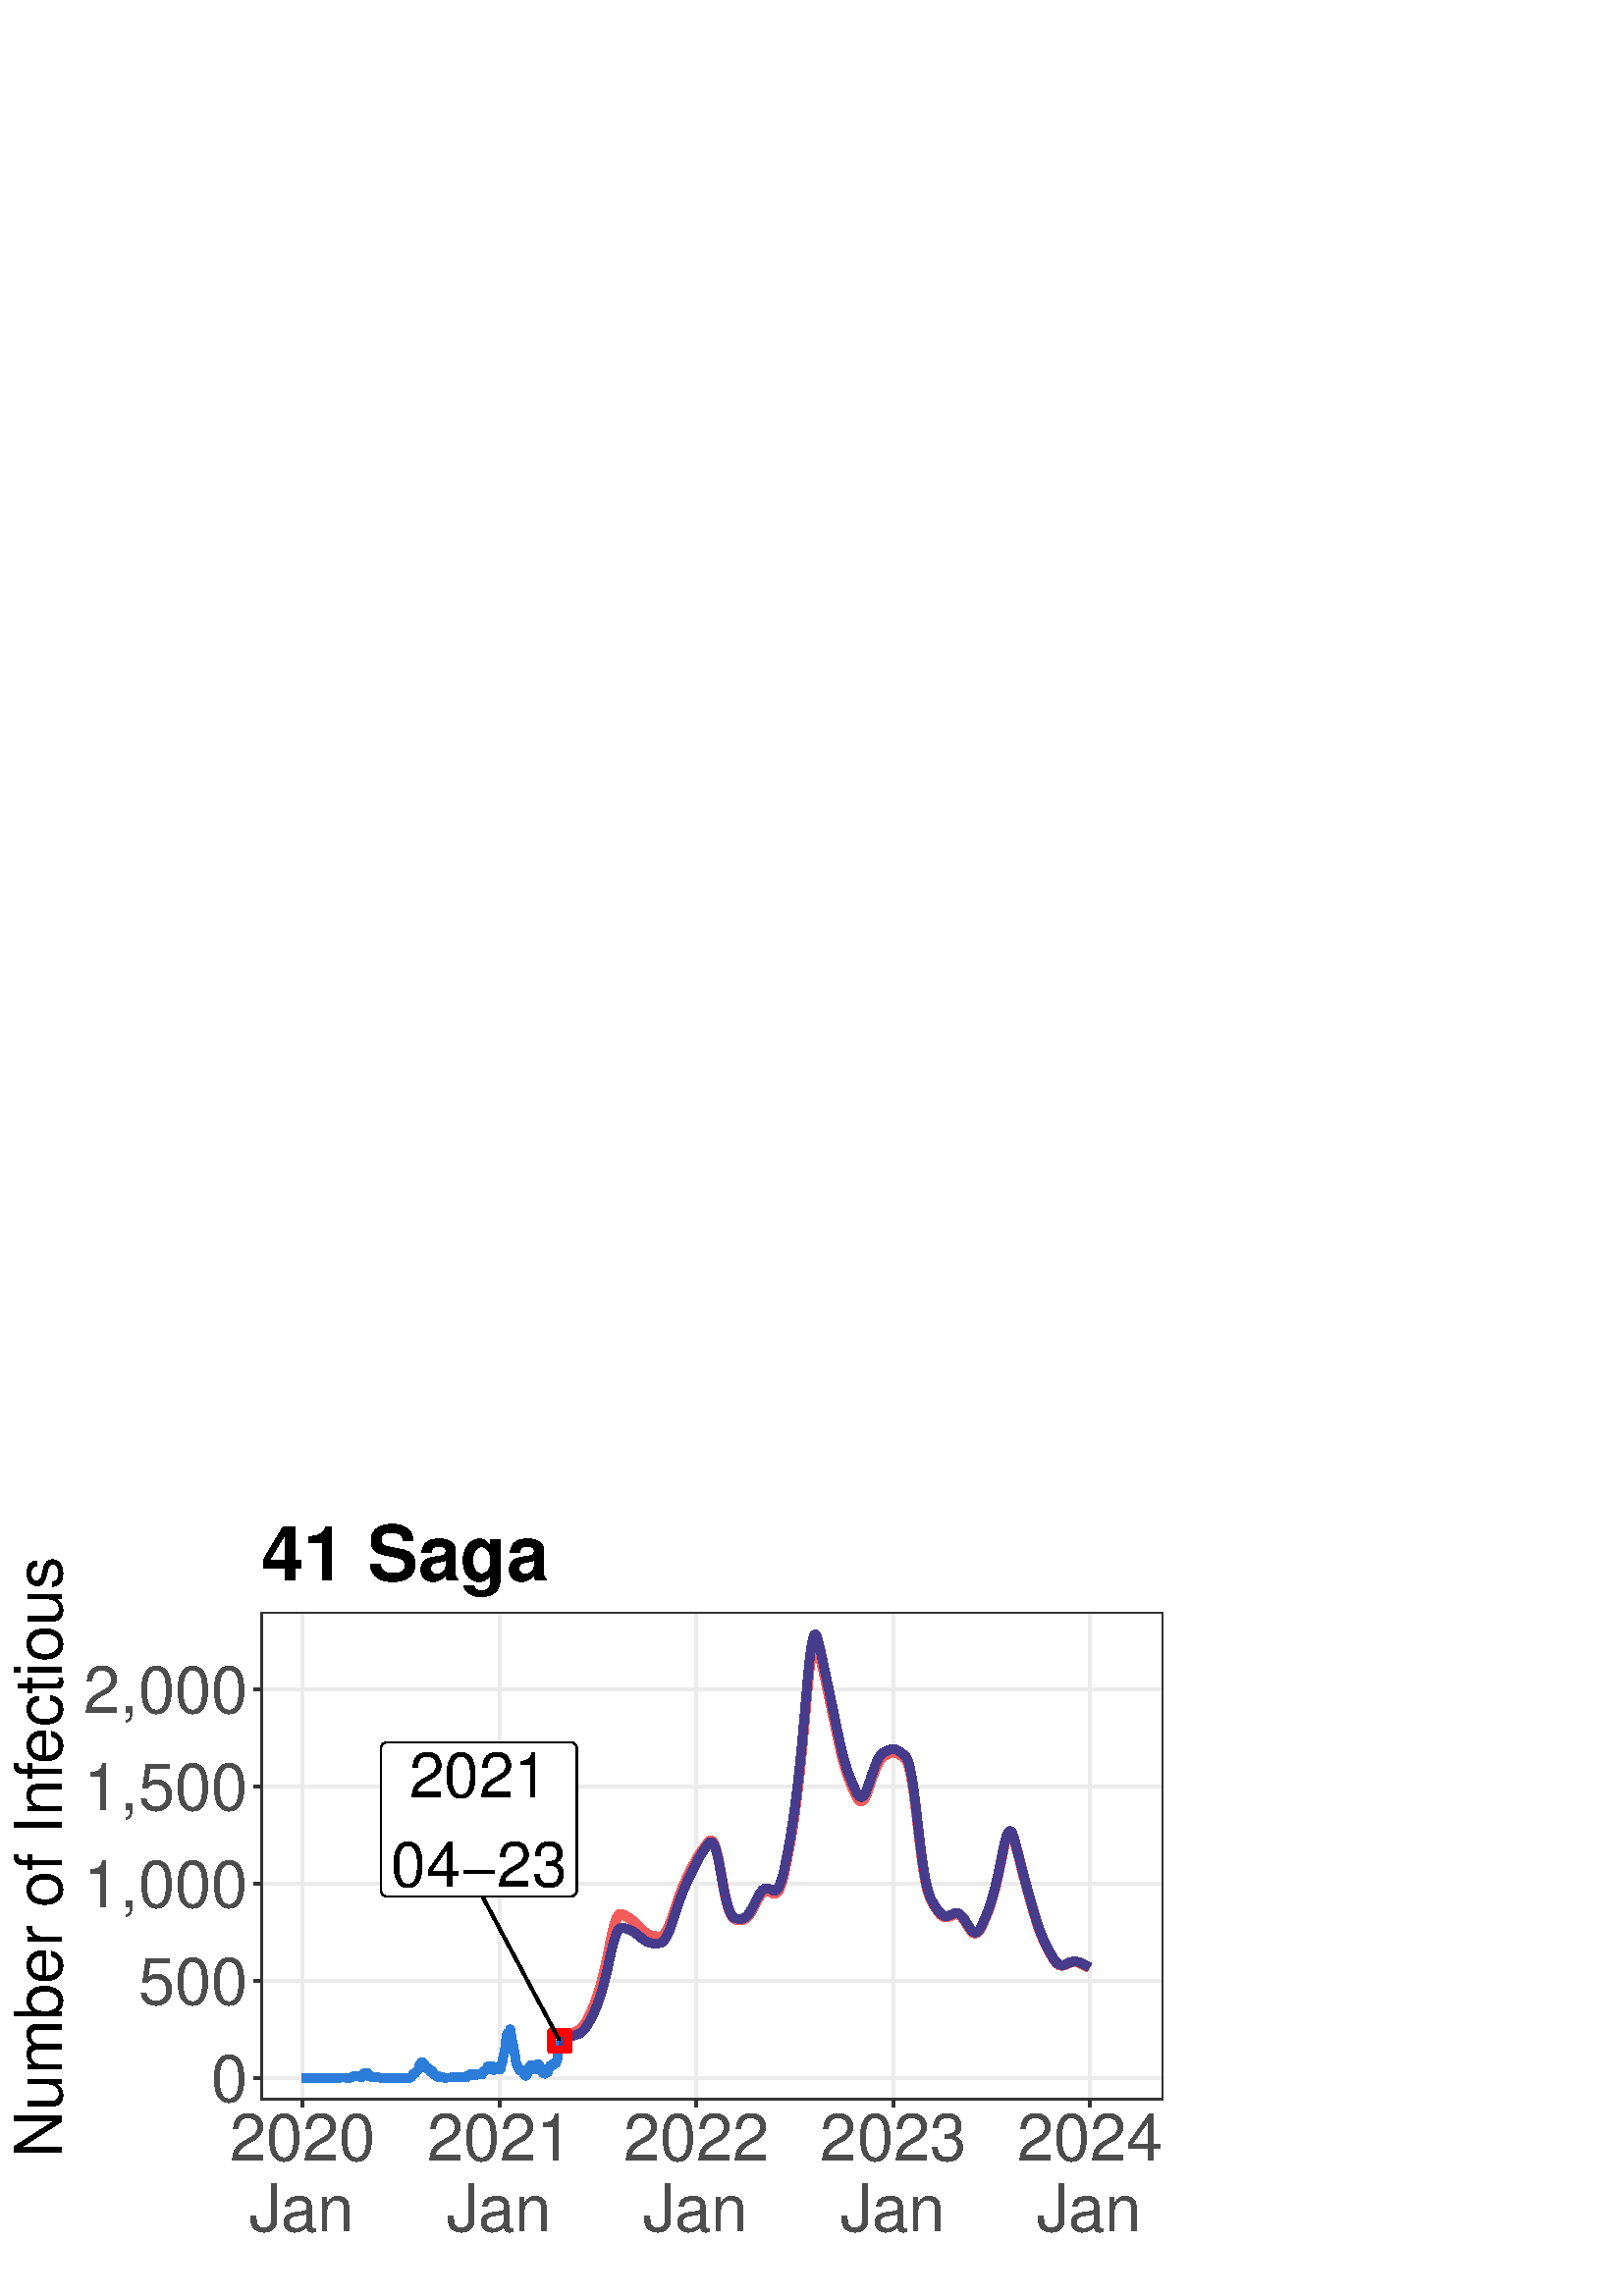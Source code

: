 %!PS-Adobe-3.0 EPSF-3.0
%%DocumentNeededResources: font Helvetica
%%+ font Helvetica-Bold
%%+ font Helvetica-Oblique
%%+ font Helvetica-BoldOblique
%%+ font Symbol
%%Pages: (atend)
%%BoundingBox: 0 0 432 288
%%EndComments
%%BeginProlog
/bp  { gs sRGB gs } def
% begin .ps.prolog
/gs  { gsave } bind def
/gr  { grestore } bind def
/ep  { showpage gr gr } bind def
/m   { moveto } bind def
/l  { rlineto } bind def
/np  { newpath } bind def
/cp  { closepath } bind def
/f   { fill } bind def
/o   { stroke } bind def
/c   { newpath 0 360 arc } bind def
/r   { 4 2 roll moveto 1 copy 3 -1 roll exch 0 exch rlineto 0 rlineto -1 mul 0 exch rlineto closepath } bind def
/p1  { stroke } bind def
/p2  { gsave bg fill grestore newpath } bind def
/p3  { gsave bg fill grestore stroke } bind def
/p6  { gsave bg eofill grestore newpath } bind def
/p7  { gsave bg eofill grestore stroke } bind def
/t   { 5 -2 roll moveto gsave rotate
       1 index stringwidth pop
       mul neg 0 rmoveto show grestore } bind def
/ta  { 4 -2 roll moveto gsave rotate show } bind def
/tb  { 2 -1 roll 0 rmoveto show } bind def
/cl  { grestore gsave newpath 3 index 3 index moveto 1 index
       4 -1 roll lineto  exch 1 index lineto lineto
       closepath clip newpath } bind def
/rgb { setrgbcolor } bind def
/s   { scalefont setfont } bind def
% end   .ps.prolog
/sRGB { [ /CIEBasedABC
          << /DecodeLMN
               [ { dup 0.039 le
                        {12.923 div}
                        {0.055 add 1.055 div 2.4 exp }
                     ifelse
                 } bind dup dup
               ]
             /MatrixLMN [0.412 0.213 0.019
                         0.358 0.715 0.119
                         0.18 0.072 0.95]
             /WhitePoint [0.951 1.0 1.089]
           >>
         ] setcolorspace } bind def
/srgb { setcolor } bind def
% begin encoding
/WinAnsiEncoding [
 /.notdef /.notdef /.notdef /.notdef /.notdef /.notdef /.notdef /.notdef
 /.notdef /.notdef /.notdef /.notdef /.notdef /.notdef /.notdef /.notdef
 /.notdef /.notdef /.notdef /.notdef /.notdef /.notdef /.notdef /.notdef
 /.notdef /.notdef /.notdef /.notdef /.notdef /.notdef /.notdef /.notdef
 /space /exclam /quotedbl /numbersign /dollar /percent /ampersand /quoteright
 /parenleft /parenright /asterisk /plus /comma /minus /period /slash
 /zero /one /two /three /four /five /six /seven
 /eight /nine /colon /semicolon /less /equal /greater /question
 /at /A /B /C /D /E /F /G
 /H /I /J /K /L /M /N /O
 /P /Q /R /S /T /U /V /W
 /X /Y /Z /bracketleft /backslash /bracketright /asciicircum /underscore
 /grave /a /b /c /d /e /f /g
 /h /i /j /k /l /m /n /o
 /p /q /r /s /t /u /v /w
 /x /y /z /braceleft /bar /braceright /asciitilde /.notdef
 /Euro /.notdef /quotesinglbase /florin /quotedblbase /ellipsis /dagger /daggerdbl
 /circumflex /perthousand /Scaron /guilsinglleft /OE /.notdef /Zcaron /.notdef
 /.notdef /quoteleft /quoteright /quotedblleft /quotedblright /bullet /endash /emdash
 /tilde /trademark /scaron /guilsinglright /oe /.notdef /zcaron /Ydieresis
 /space /exclamdown /cent /sterling /currency /yen /brokenbar /section
 /dieresis /copyright /ordfeminine /guillemotleft /logicalnot /hyphen /registered /macron
 /degree /plusminus /twosuperior /threesuperior /acute /mu /paragraph /periodcentered
 /cedilla /onesuperior /ordmasculine /guillemotright /onequarter /onehalf /threequarters /questiondown
 /Agrave /Aacute /Acircumflex /Atilde /Adieresis /Aring /AE /Ccedilla
 /Egrave /Eacute /Ecircumflex /Edieresis /Igrave /Iacute /Icircumflex /Idieresis
 /Eth /Ntilde /Ograve /Oacute /Ocircumflex /Otilde /Odieresis /multiply
 /Oslash /Ugrave /Uacute /Ucircumflex /Udieresis /Yacute /Thorn /germandbls
 /agrave /aacute /acircumflex /atilde /adieresis /aring /ae /ccedilla
 /egrave /eacute /ecircumflex /edieresis /igrave /iacute /icircumflex /idieresis
 /eth /ntilde /ograve /oacute /ocircumflex /otilde /odieresis /divide
 /oslash /ugrave /uacute /ucircumflex /udieresis /yacute /thorn /ydieresis
]
 def
% end encoding
%%IncludeResource: font Helvetica
/Helvetica findfont
dup length dict begin
  {1 index /FID ne {def} {pop pop} ifelse} forall
  /Encoding WinAnsiEncoding def
  currentdict
  end
/Font1 exch definefont pop
%%IncludeResource: font Helvetica-Bold
/Helvetica-Bold findfont
dup length dict begin
  {1 index /FID ne {def} {pop pop} ifelse} forall
  /Encoding WinAnsiEncoding def
  currentdict
  end
/Font2 exch definefont pop
%%IncludeResource: font Helvetica-Oblique
/Helvetica-Oblique findfont
dup length dict begin
  {1 index /FID ne {def} {pop pop} ifelse} forall
  /Encoding WinAnsiEncoding def
  currentdict
  end
/Font3 exch definefont pop
%%IncludeResource: font Helvetica-BoldOblique
/Helvetica-BoldOblique findfont
dup length dict begin
  {1 index /FID ne {def} {pop pop} ifelse} forall
  /Encoding WinAnsiEncoding def
  currentdict
  end
/Font4 exch definefont pop
%%IncludeResource: font Symbol
/Symbol findfont
dup length dict begin
  {1 index /FID ne {def} {pop pop} ifelse} forall
  currentdict
  end
/Font5 exch definefont pop
%%EndProlog
%%Page: 1 1
bp
0.00 0.00 432.00 288.00 cl
0.00 0.00 432.00 288.00 cl
0.00 0.00 432.00 288.00 cl
0.00 0.00 432.00 288.00 cl
0.00 0.00 432.00 288.00 cl
0.00 0.00 432.00 288.00 cl
0.00 0.00 432.00 288.00 cl
0.00 0.00 432.00 288.00 cl
0.00 0.00 432.00 288.00 cl
0.00 0.00 432.00 288.00 cl
0.00 0.00 432.00 288.00 cl
0.00 0.00 432.00 288.00 cl
/bg { 1 1 1 srgb } def
1 1 1 srgb
1.07 setlinewidth
[] 0 setdash
1 setlinecap
1 setlinejoin
10.00 setmiterlimit
0.00 0.00 432.00 288.00 r p3
0.00 0.00 432.00 288.00 cl
95.71 71.90 426.52 250.78 cl
/bg { 1 1 1 srgb } def
95.71 71.90 330.81 178.88 r p2
0.922 0.922 0.922 srgb
1.07 setlinewidth
[] 0 setdash
0 setlinecap
1 setlinejoin
10.00 setmiterlimit
np
95.71 80.03 m
330.81 0 l
o
np
95.71 115.62 m
330.81 0 l
o
np
95.71 151.21 m
330.81 0 l
o
np
95.71 186.80 m
330.81 0 l
o
np
95.71 222.39 m
330.81 0 l
o
np
110.75 71.90 m
0 178.88 l
o
np
183.11 71.90 m
0 178.88 l
o
np
255.28 71.90 m
0 178.88 l
o
np
327.45 71.90 m
0 178.88 l
o
np
399.62 71.90 m
0 178.88 l
o
0.184 0.494 0.847 srgb
3.20 setlinewidth
[] 0 setdash
np
110.75 80.03 m
0.20 0 l
0.19 0 l
0.20 0 l
0.20 0 l
0.20 0 l
0.19 0 l
0.20 0 l
0.20 0 l
0.20 0 l
0.19 0 l
0.20 0 l
0.20 0 l
0.20 0 l
0.20 0 l
0.19 0 l
0.20 0 l
0.20 0 l
0.20 0 l
0.19 0 l
0.20 0 l
0.20 0 l
0.20 0 l
0.20 0 l
0.19 0 l
0.20 0 l
0.20 0 l
0.20 0 l
0.19 0 l
0.20 0 l
0.20 0 l
0.20 0 l
0.19 0 l
0.20 0 l
0.20 0 l
0.20 0 l
0.20 0 l
0.19 0 l
0.20 0 l
0.20 0 l
0.20 0 l
0.19 0 l
0.20 0 l
0.20 0 l
0.20 0 l
0.20 0 l
0.19 0 l
0.20 0 l
0.20 0 l
0.20 0 l
0.19 0 l
0.20 0 l
0.20 0 l
0.20 0 l
0.19 0 l
0.20 0 l
0.20 0 l
0.20 0 l
0.20 0 l
0.19 0 l
0.20 0 l
0.20 0 l
0.20 0 l
0.19 0 l
0.20 0 l
0.20 0 l
0.20 0 l
0.19 0 l
0.20 0 l
0.20 0 l
0.20 0 l
0.20 0 l
0.19 0.07 l
0.20 0 l
0.20 0 l
0.20 0 l
0.19 0 l
0.20 0 l
0.20 0 l
0.20 0 l
0.20 0 l
0.19 0 l
0.20 -0.07 l
0.20 0 l
0.20 0 l
0.19 0 l
0.20 0 l
0.20 0 l
0.20 0 l
0.19 0 l
0.20 0.07 l
0.20 0.07 l
0.20 0 l
0.20 0.15 l
0.19 0.07 l
0.20 0.14 l
0.20 0 l
0.20 0.21 l
0.19 0 l
0.20 0.07 l
130.52 80.74 lineto
0.20 0 l
0.20 0 l
0.19 -0.14 l
0.20 0.07 l
0.20 -0.14 l
0.20 0 l
0.19 -0.14 l
0.20 0 l
0.20 0 l
0.20 0 l
0.19 -0.07 l
0.20 0.14 l
0.20 0.64 l
0.20 0.43 l
0.20 0.07 l
0.19 0 l
0.20 -0.07 l
0.20 0.07 l
0.20 0.14 l
0.19 0 l
0.20 0.07 l
0.20 -0.14 l
0.20 -0.50 l
0.20 -0.50 l
0.19 -0.07 l
0.20 0 l
0.20 0 l
0.20 -0.07 l
0.19 -0.21 l
0.20 0 l
0.20 -0.08 l
0.20 0 l
0.19 -0.07 l
0.20 -0.07 l
0.20 0 l
0.20 0.07 l
0.20 0 l
0.19 0 l
0.20 0 l
0.20 0 l
0.20 0 l
0.19 0 l
0.20 -0.07 l
0.20 0 l
0.20 0 l
0.20 -0.07 l
0.19 0 l
0.20 0 l
0.20 0 l
0.20 0 l
0.19 0 l
0.20 0 l
0.20 0 l
0.20 0 l
0.19 0 l
0.20 0 l
0.20 0 l
0.20 0 l
0.20 0 l
0.19 0 l
0.20 0 l
0.20 0 l
0.20 0 l
0.19 0 l
0.20 0 l
0.20 0 l
0.20 0 l
0.19 0 l
0.20 0 l
0.20 0 l
0.20 0 l
0.20 0 l
0.19 0 l
0.20 0 l
0.20 0 l
0.20 0 l
0.19 0 l
0.20 0 l
0.20 0 l
0.20 0 l
0.20 0 l
0.19 0 l
0.20 0 l
0.20 0 l
0.20 0 l
0.19 0 l
0.20 0 l
0.20 0 l
0.20 0 l
0.19 0 l
0.20 0 l
0.20 0 l
0.20 0 l
0.20 0 l
0.19 0 l
0.20 0 l
0.20 0 l
0.20 0 l
0.19 0 l
150.29 80.03 lineto
0.20 0.07 l
0.20 0.07 l
0.20 0.43 l
0.19 0.14 l
0.20 0.43 l
0.20 0.21 l
0.20 0.08 l
0.19 0 l
0.20 0.14 l
0.20 0.21 l
0.20 0.14 l
0.19 0.43 l
0.20 0.14 l
0.20 0.22 l
0.20 0.21 l
0.20 0.28 l
0.19 0.65 l
0.20 0.85 l
0.20 0.36 l
0.20 0.14 l
0.19 0.42 l
0.20 -0.28 l
0.20 -0.21 l
0.20 0.49 l
0.20 -0.56 l
0.19 -0.15 l
0.20 0 l
0.20 -0.50 l
0.20 -0.28 l
0.19 -0.28 l
0.20 -0.36 l
0.20 0.07 l
0.20 0.14 l
0.19 -0.57 l
0.20 0.22 l
0.20 -0.22 l
0.20 -0.64 l
0.20 -0.21 l
0.19 -0.07 l
0.20 0.35 l
0.20 -0.14 l
0.20 -0.28 l
0.19 -0.50 l
0.20 -0.29 l
0.20 -0.14 l
0.20 -0.14 l
0.20 -0.07 l
0.19 -0.07 l
0.20 -0.15 l
0.20 -0.35 l
0.20 -0.07 l
0.19 0 l
0.20 0.07 l
0.20 0.07 l
0.20 -0.14 l
0.19 0 l
0.20 0 l
0.20 -0.07 l
0.20 0 l
0.20 -0.08 l
0.19 -0.07 l
0.20 0 l
0.20 -0.07 l
0.20 -0.07 l
0.19 0 l
0.20 0 l
0.20 0 l
0.20 0 l
0.19 0.07 l
0.20 0 l
0.20 0 l
0.20 0 l
0.20 0 l
0.19 0 l
0.20 0 l
0.20 0.07 l
0.20 0 l
0.19 0 l
0.20 -0.07 l
0.20 0.14 l
0.20 0 l
0.20 0 l
0.19 0 l
0.20 0 l
0.20 0 l
0.20 0 l
0.19 0 l
0.20 0 l
0.20 0.08 l
0.20 0 l
0.19 0 l
0.20 0 l
0.20 0 l
0.20 0.07 l
0.20 0 l
0.19 -0.07 l
0.20 0.07 l
0.20 0 l
0.20 -0.07 l
170.06 80.17 lineto
0.20 0 l
0.20 0 l
0.20 0 l
0.20 -0.07 l
0.19 0 l
0.20 0.14 l
0.20 0.50 l
0.20 0.15 l
0.19 0 l
0.20 0.07 l
0.20 0.07 l
0.20 0 l
0.19 0.43 l
0.20 0 l
0.20 0.07 l
0.20 -0.07 l
0.20 -0.57 l
0.19 0 l
0.20 0 l
0.20 0 l
0.20 0 l
0.19 0.28 l
0.20 0 l
0.20 0 l
0.20 0.14 l
0.20 -0.07 l
0.19 0 l
0.20 0.14 l
0.20 0.15 l
0.20 0 l
0.19 -0.07 l
0.20 0.21 l
0.20 -0.43 l
0.20 0.14 l
0.19 0.50 l
0.20 0.43 l
0.20 0.28 l
0.20 0 l
0.20 0.08 l
0.19 0 l
0.20 0.28 l
0.20 -0.07 l
0.20 0.50 l
0.19 0.78 l
0.20 -0.43 l
0.20 0.07 l
0.20 -0.14 l
0.19 0 l
0.20 0.22 l
0.20 0.49 l
0.20 0.07 l
0.20 -0.28 l
0.19 -0.21 l
0.20 -0.93 l
0.20 -0.14 l
0.20 -0.07 l
0.19 0.35 l
0.20 0.36 l
0.20 0 l
0.20 -0.29 l
0.20 -0.21 l
0.19 0.21 l
0.20 0.22 l
0.20 0.50 l
0.20 0.14 l
0.19 -0.36 l
0.20 -0.14 l
0.20 -0.43 l
0.20 1.21 l
0.19 0.43 l
0.20 0.64 l
0.20 1.14 l
0.20 1.21 l
0.20 0.43 l
0.19 1.28 l
0.20 0.43 l
0.20 1.92 l
0.20 2.06 l
0.19 0.22 l
0.20 1.77 l
0.20 0.50 l
0.20 -0.50 l
0.20 0.29 l
0.19 0.43 l
0.20 -0.15 l
0.20 1.36 l
0.20 -1.00 l
0.19 -1.57 l
0.20 -0.92 l
0.20 -1.64 l
0.20 -0.35 l
0.19 -0.50 l
0.20 -1.50 l
0.20 -1.21 l
0.20 -0.99 l
0.20 -1.50 l
0.19 -1.14 l
0.20 -0.42 l
0.20 -0.36 l
189.84 84.16 lineto
0.19 -0.50 l
0.20 -0.43 l
0.20 -0.35 l
0.20 0.07 l
0.20 -0.07 l
0.19 0.07 l
0.20 -0.07 l
0.20 -0.21 l
0.20 -0.50 l
0.19 -0.29 l
0.20 -0.42 l
0.20 -0.08 l
0.20 -0.14 l
0.19 -0.21 l
0.20 -0.29 l
0.20 0.15 l
0.20 0.49 l
0.20 0.29 l
0.19 0.71 l
0.20 0.29 l
0.20 0.85 l
0.20 0.57 l
0.19 0.14 l
0.20 0.21 l
0.20 0.36 l
0.20 -0.28 l
0.20 -0.43 l
0.19 -0.14 l
0.20 -0.43 l
0.20 -0.21 l
0.20 0 l
0.19 -0.29 l
0.20 1.28 l
0.20 0.57 l
0.20 -0.07 l
0.19 0.14 l
0.20 0.07 l
0.20 0 l
0.20 -0.35 l
0.20 0.07 l
0.19 -0.57 l
0.20 -0.14 l
0.20 -1.07 l
0.20 -0.57 l
0.19 -0.07 l
0.20 -0.36 l
0.20 -0.21 l
0.20 -0.14 l
0.19 0 l
0.20 -0.14 l
0.20 0.14 l
0.20 0.64 l
0.20 -0.22 l
0.19 -0.14 l
0.20 0.07 l
0.20 0.57 l
0.20 0.57 l
0.19 0.50 l
0.20 0.36 l
0.20 0.35 l
0.20 0.22 l
0.20 -0.29 l
0.19 0.14 l
0.20 0.57 l
0.20 0.22 l
0.20 -0.36 l
0.19 0.21 l
0.20 0.29 l
0.20 0.28 l
0.20 0 l
0.19 -0.14 l
0.20 0.78 l
0.20 0.43 l
0.20 0.43 l
0.20 2.13 l
0.19 1.85 l
0.20 1.50 l
0.20 0.92 l
o
0.957 0.357 0.357 srgb
3.41 setlinewidth
[] 0 setdash
np
205.26 93.48 m
0.20 -0.03 l
0.19 0.02 l
0.20 0.06 l
0.20 0.09 l
0.20 0.12 l
0.20 0.13 l
0.19 0.15 l
0.20 0.15 l
0.20 0.15 l
0.20 0.16 l
0.19 0.16 l
0.20 0.16 l
0.20 0.16 l
0.20 0.15 l
0.19 0.15 l
0.20 0.14 l
0.20 0.13 l
0.20 0.13 l
0.20 0.13 l
0.19 0.11 l
0.20 0.11 l
0.20 0.10 l
0.20 0.10 l
0.19 0.10 l
0.20 0.10 l
0.20 0.10 l
0.20 0.09 l
0.20 0.10 l
0.19 0.09 l
0.20 0.08 l
0.20 0.10 l
0.20 0.10 l
0.19 0.11 l
0.20 0.11 l
0.20 0.13 l
0.20 0.13 l
0.19 0.15 l
0.20 0.16 l
0.20 0.18 l
0.20 0.19 l
0.20 0.20 l
0.19 0.21 l
0.20 0.23 l
0.20 0.24 l
0.20 0.26 l
0.19 0.27 l
0.20 0.29 l
0.20 0.30 l
0.20 0.33 l
0.20 0.34 l
0.19 0.36 l
0.20 0.38 l
0.20 0.39 l
0.20 0.39 l
0.19 0.41 l
0.20 0.42 l
0.20 0.42 l
0.20 0.44 l
0.19 0.44 l
0.20 0.44 l
0.20 0.45 l
0.20 0.47 l
0.20 0.48 l
0.19 0.49 l
0.20 0.51 l
0.20 0.52 l
0.20 0.53 l
0.19 0.54 l
0.20 0.57 l
0.20 0.58 l
0.20 0.60 l
0.19 0.62 l
0.20 0.63 l
0.20 0.65 l
0.20 0.67 l
0.20 0.69 l
0.19 0.71 l
0.20 0.74 l
0.20 0.76 l
0.20 0.78 l
0.19 0.80 l
0.20 0.82 l
0.20 0.85 l
0.20 0.86 l
0.20 0.89 l
0.19 0.91 l
0.20 0.92 l
0.20 0.94 l
0.20 0.95 l
0.19 0.98 l
0.20 1.01 l
0.20 1.00 l
0.20 1.00 l
0.19 0.98 l
0.20 0.96 l
0.20 0.93 l
0.20 0.89 l
0.20 0.86 l
0.19 0.82 l
225.03 135.12 lineto
0.20 0.73 l
0.20 0.67 l
0.19 0.63 l
0.20 0.57 l
0.20 0.51 l
0.20 0.46 l
0.20 0.39 l
0.19 0.33 l
0.20 0.27 l
0.20 0.19 l
0.20 0.13 l
0.19 0.06 l
0.20 0.01 l
0.20 -0.02 l
0.20 -0.05 l
0.19 -0.07 l
0.20 -0.08 l
0.20 -0.08 l
0.20 -0.10 l
0.20 -0.10 l
0.19 -0.11 l
0.20 -0.10 l
0.20 -0.11 l
0.20 -0.12 l
0.19 -0.12 l
0.20 -0.12 l
0.20 -0.12 l
0.20 -0.13 l
0.20 -0.14 l
0.19 -0.13 l
0.20 -0.14 l
0.20 -0.15 l
0.20 -0.15 l
0.19 -0.15 l
0.20 -0.16 l
0.20 -0.16 l
0.20 -0.17 l
0.19 -0.18 l
0.20 -0.17 l
0.20 -0.18 l
0.20 -0.18 l
0.20 -0.18 l
0.19 -0.19 l
0.20 -0.20 l
0.20 -0.19 l
0.20 -0.19 l
0.19 -0.20 l
0.20 -0.19 l
0.20 -0.20 l
0.20 -0.19 l
0.20 -0.20 l
0.19 -0.20 l
0.20 -0.20 l
0.20 -0.19 l
0.20 -0.18 l
0.19 -0.18 l
0.20 -0.17 l
0.20 -0.16 l
0.20 -0.16 l
0.19 -0.14 l
0.20 -0.14 l
0.20 -0.12 l
0.20 -0.12 l
0.20 -0.11 l
0.19 -0.10 l
0.20 -0.09 l
0.20 -0.09 l
0.20 -0.07 l
0.19 -0.06 l
0.20 -0.06 l
0.20 -0.05 l
0.20 -0.04 l
0.19 -0.04 l
0.20 -0.03 l
0.20 -0.02 l
0.20 -0.02 l
0.20 -0.02 l
0.19 -0.02 l
0.20 -0.02 l
0.20 -0.01 l
0.20 -0.02 l
0.19 -0.02 l
0.20 -0.01 l
0.20 -0.01 l
0.20 0 l
0.20 0.02 l
0.19 0.04 l
0.20 0.06 l
0.20 0.09 l
0.20 0.11 l
0.19 0.14 l
0.20 0.16 l
0.20 0.18 l
0.20 0.21 l
0.19 0.24 l
0.20 0.27 l
0.20 0.29 l
0.20 0.32 l
0.20 0.35 l
244.80 134.63 lineto
0.20 0.41 l
0.20 0.43 l
0.20 0.47 l
0.19 0.50 l
0.20 0.52 l
0.20 0.54 l
0.20 0.55 l
0.20 0.56 l
0.19 0.57 l
0.20 0.58 l
0.20 0.59 l
0.20 0.60 l
0.19 0.60 l
0.20 0.60 l
0.20 0.59 l
0.20 0.60 l
0.19 0.59 l
0.20 0.59 l
0.20 0.57 l
0.20 0.57 l
0.20 0.56 l
0.19 0.55 l
0.20 0.54 l
0.20 0.54 l
0.20 0.52 l
0.19 0.52 l
0.20 0.50 l
0.20 0.49 l
0.20 0.48 l
0.20 0.47 l
0.19 0.45 l
0.20 0.45 l
0.20 0.43 l
0.20 0.41 l
0.19 0.41 l
0.20 0.40 l
0.20 0.40 l
0.20 0.39 l
0.19 0.40 l
0.20 0.39 l
0.20 0.39 l
0.20 0.40 l
0.20 0.39 l
0.19 0.39 l
0.20 0.40 l
0.20 0.39 l
0.20 0.39 l
0.19 0.38 l
0.20 0.38 l
0.20 0.38 l
0.20 0.36 l
0.20 0.37 l
0.19 0.36 l
0.20 0.35 l
0.20 0.35 l
0.20 0.33 l
0.19 0.33 l
0.20 0.32 l
0.20 0.32 l
0.20 0.30 l
0.19 0.30 l
0.20 0.29 l
0.20 0.29 l
0.20 0.28 l
0.20 0.28 l
0.19 0.26 l
0.20 0.27 l
0.20 0.26 l
0.20 0.26 l
0.19 0.26 l
0.20 0.25 l
0.20 0.26 l
0.20 0.25 l
0.19 0.26 l
0.20 0.25 l
0.20 0.24 l
0.20 0.19 l
0.20 0.15 l
0.19 0.10 l
0.20 0.03 l
0.20 -0.03 l
0.20 -0.11 l
0.19 -0.16 l
0.20 -0.24 l
0.20 -0.31 l
0.20 -0.38 l
0.20 -0.44 l
0.19 -0.52 l
0.20 -0.59 l
0.20 -0.66 l
0.20 -0.72 l
0.19 -0.80 l
0.20 -0.85 l
0.20 -0.92 l
0.20 -0.98 l
0.19 -1.04 l
0.20 -1.08 l
0.20 -1.10 l
0.20 -1.11 l
264.58 153.82 lineto
0.19 -1.11 l
0.20 -1.10 l
0.20 -1.10 l
0.20 -1.06 l
0.19 -1.03 l
0.20 -0.99 l
0.20 -0.93 l
0.20 -0.88 l
0.20 -0.83 l
0.19 -0.78 l
0.20 -0.72 l
0.20 -0.67 l
0.20 -0.62 l
0.19 -0.57 l
0.20 -0.51 l
0.20 -0.47 l
0.20 -0.42 l
0.19 -0.38 l
0.20 -0.33 l
0.20 -0.28 l
0.20 -0.24 l
0.20 -0.20 l
0.19 -0.16 l
0.20 -0.11 l
0.20 -0.09 l
0.20 -0.07 l
0.19 -0.05 l
0.20 -0.04 l
0.20 -0.04 l
0.20 -0.03 l
0.20 -0.02 l
0.19 -0.03 l
0.20 -0.02 l
0.20 -0.03 l
0.20 -0.01 l
0.19 -0.01 l
0.20 0 l
0.20 0.02 l
0.20 0.04 l
0.19 0.05 l
0.20 0.07 l
0.20 0.08 l
0.20 0.11 l
0.20 0.12 l
0.19 0.14 l
0.20 0.16 l
0.20 0.18 l
0.20 0.20 l
0.19 0.21 l
0.20 0.24 l
0.20 0.25 l
0.20 0.28 l
0.20 0.29 l
0.19 0.32 l
0.20 0.33 l
0.20 0.35 l
0.20 0.36 l
0.19 0.37 l
0.20 0.37 l
0.20 0.38 l
0.20 0.39 l
0.19 0.38 l
0.20 0.39 l
0.20 0.40 l
0.20 0.38 l
0.20 0.38 l
0.19 0.37 l
0.20 0.35 l
0.20 0.33 l
0.20 0.32 l
0.19 0.29 l
0.20 0.27 l
0.20 0.25 l
0.20 0.23 l
0.19 0.21 l
0.20 0.19 l
0.20 0.16 l
0.20 0.14 l
0.20 0.11 l
0.19 0.09 l
0.20 0.07 l
0.20 0.04 l
0.20 0.02 l
0.19 -0.01 l
0.20 -0.03 l
0.20 -0.05 l
0.20 -0.06 l
0.20 -0.07 l
0.19 -0.07 l
0.20 -0.08 l
0.20 -0.09 l
0.20 -0.08 l
0.19 -0.09 l
0.20 -0.09 l
0.20 -0.09 l
0.20 -0.07 l
0.19 -0.06 l
0.20 -0.02 l
0.20 0.02 l
284.35 147.68 lineto
0.20 0.10 l
0.19 0.14 l
0.20 0.19 l
0.20 0.24 l
0.20 0.28 l
0.19 0.33 l
0.20 0.37 l
0.20 0.43 l
0.20 0.48 l
0.20 0.53 l
0.19 0.58 l
0.20 0.63 l
0.20 0.69 l
0.20 0.74 l
0.19 0.80 l
0.20 0.86 l
0.20 0.90 l
0.20 0.94 l
0.19 0.96 l
0.20 0.99 l
0.20 1.00 l
0.20 1.02 l
0.20 1.04 l
0.19 1.05 l
0.20 1.07 l
0.20 1.08 l
0.20 1.11 l
0.19 1.14 l
0.20 1.17 l
0.20 1.20 l
0.20 1.23 l
0.20 1.27 l
0.19 1.31 l
0.20 1.34 l
0.20 1.38 l
0.20 1.43 l
0.19 1.46 l
0.20 1.51 l
0.20 1.55 l
0.20 1.60 l
0.19 1.64 l
0.20 1.70 l
0.20 1.74 l
0.20 1.79 l
0.20 1.85 l
0.19 1.90 l
0.20 1.95 l
0.20 1.99 l
0.20 2.03 l
0.19 2.06 l
0.20 2.11 l
0.20 2.14 l
0.20 2.18 l
0.20 2.21 l
0.19 2.25 l
0.20 2.28 l
0.20 2.28 l
0.20 2.24 l
0.19 2.17 l
0.20 2.09 l
0.20 2.00 l
0.20 1.88 l
0.19 1.77 l
0.20 1.63 l
0.20 1.51 l
0.20 1.36 l
0.20 1.21 l
0.19 1.05 l
0.20 0.90 l
0.20 0.74 l
0.20 0.57 l
0.19 0.40 l
0.20 0.22 l
0.20 0.06 l
0.20 -0.13 l
0.19 -0.30 l
0.20 -0.48 l
0.20 -0.60 l
0.20 -0.69 l
0.20 -0.75 l
0.19 -0.79 l
0.20 -0.82 l
0.20 -0.84 l
0.20 -0.85 l
0.19 -0.86 l
0.20 -0.87 l
0.20 -0.87 l
0.20 -0.87 l
0.20 -0.87 l
0.19 -0.89 l
0.20 -0.88 l
0.20 -0.89 l
0.20 -0.89 l
0.19 -0.90 l
0.20 -0.90 l
0.20 -0.91 l
0.20 -0.91 l
0.19 -0.91 l
0.20 -0.92 l
304.12 219.21 lineto
0.20 -0.92 l
0.20 -0.93 l
0.19 -0.93 l
0.20 -0.93 l
0.20 -0.93 l
0.20 -0.94 l
0.19 -0.94 l
0.20 -0.94 l
0.20 -0.94 l
0.20 -0.94 l
0.20 -0.94 l
0.19 -0.94 l
0.20 -0.93 l
0.20 -0.92 l
0.20 -0.93 l
0.19 -0.91 l
0.20 -0.91 l
0.20 -0.90 l
0.20 -0.89 l
0.19 -0.87 l
0.20 -0.85 l
0.20 -0.83 l
0.20 -0.80 l
0.20 -0.79 l
0.19 -0.76 l
0.20 -0.74 l
0.20 -0.72 l
0.20 -0.70 l
0.19 -0.67 l
0.20 -0.65 l
0.20 -0.64 l
0.20 -0.61 l
0.20 -0.59 l
0.19 -0.58 l
0.20 -0.55 l
0.20 -0.53 l
0.20 -0.51 l
0.19 -0.49 l
0.20 -0.48 l
0.20 -0.48 l
0.20 -0.46 l
0.19 -0.46 l
0.20 -0.45 l
0.20 -0.45 l
0.20 -0.45 l
0.20 -0.45 l
0.19 -0.45 l
0.20 -0.44 l
0.20 -0.43 l
0.20 -0.40 l
0.19 -0.37 l
0.20 -0.33 l
0.20 -0.29 l
0.20 -0.24 l
0.20 -0.20 l
0.19 -0.15 l
0.20 -0.10 l
0.20 -0.05 l
0.20 -0.01 l
0.19 0.04 l
0.20 0.09 l
0.20 0.14 l
0.20 0.19 l
0.19 0.23 l
0.20 0.29 l
0.20 0.33 l
0.20 0.38 l
0.20 0.43 l
0.19 0.48 l
0.20 0.51 l
0.20 0.55 l
0.20 0.55 l
0.19 0.58 l
0.20 0.58 l
0.20 0.58 l
0.20 0.60 l
0.19 0.60 l
0.20 0.60 l
0.20 0.60 l
0.20 0.58 l
0.20 0.58 l
0.19 0.56 l
0.20 0.54 l
0.20 0.53 l
0.20 0.50 l
0.19 0.48 l
0.20 0.47 l
0.20 0.43 l
0.20 0.42 l
0.20 0.38 l
0.19 0.37 l
0.20 0.34 l
0.20 0.32 l
0.20 0.29 l
0.19 0.27 l
0.20 0.24 l
0.20 0.21 l
0.20 0.19 l
0.19 0.17 l
323.89 197.95 lineto
0.20 0.13 l
0.20 0.12 l
0.20 0.11 l
0.19 0.11 l
0.20 0.11 l
0.20 0.10 l
0.20 0.10 l
0.19 0.09 l
0.20 0.10 l
0.20 0.08 l
0.20 0.08 l
0.20 0.08 l
0.19 0.06 l
0.20 0.06 l
0.20 0.04 l
0.20 0.03 l
0.19 0.02 l
0.20 0.01 l
0.20 0 l
0.20 -0.01 l
0.19 -0.03 l
0.20 -0.03 l
0.20 -0.05 l
0.20 -0.05 l
0.20 -0.07 l
0.19 -0.08 l
0.20 -0.09 l
0.20 -0.10 l
0.20 -0.12 l
0.19 -0.12 l
0.20 -0.13 l
0.20 -0.14 l
0.20 -0.15 l
0.20 -0.15 l
0.19 -0.15 l
0.20 -0.15 l
0.20 -0.16 l
0.20 -0.15 l
0.19 -0.16 l
0.20 -0.16 l
0.20 -0.20 l
0.20 -0.24 l
0.19 -0.30 l
0.20 -0.37 l
0.20 -0.44 l
0.20 -0.53 l
0.20 -0.61 l
0.19 -0.70 l
0.20 -0.78 l
0.20 -0.87 l
0.20 -0.95 l
0.19 -1.03 l
0.20 -1.11 l
0.20 -1.19 l
0.20 -1.27 l
0.20 -1.34 l
0.19 -1.42 l
0.20 -1.48 l
0.20 -1.56 l
0.20 -1.61 l
0.19 -1.68 l
0.20 -1.70 l
0.20 -1.73 l
0.20 -1.72 l
0.19 -1.72 l
0.20 -1.70 l
0.20 -1.68 l
0.20 -1.66 l
0.20 -1.61 l
0.19 -1.57 l
0.20 -1.50 l
0.20 -1.43 l
0.20 -1.36 l
0.19 -1.29 l
0.20 -1.23 l
0.20 -1.15 l
0.20 -1.08 l
0.19 -1.02 l
0.20 -0.96 l
0.20 -0.89 l
0.20 -0.84 l
0.20 -0.77 l
0.19 -0.72 l
0.20 -0.67 l
0.20 -0.61 l
0.20 -0.56 l
0.19 -0.51 l
0.20 -0.46 l
0.20 -0.41 l
0.20 -0.38 l
0.20 -0.36 l
0.19 -0.34 l
0.20 -0.32 l
0.20 -0.32 l
0.20 -0.31 l
0.19 -0.31 l
0.20 -0.30 l
0.20 -0.30 l
0.20 -0.29 l
343.66 141.38 lineto
0.20 -0.28 l
0.20 -0.26 l
0.20 -0.25 l
0.20 -0.23 l
0.19 -0.22 l
0.20 -0.20 l
0.20 -0.18 l
0.20 -0.16 l
0.19 -0.14 l
0.20 -0.13 l
0.20 -0.11 l
0.20 -0.09 l
0.20 -0.07 l
0.19 -0.05 l
0.20 -0.04 l
0.20 -0.02 l
0.20 0 l
0.19 0.02 l
0.20 0.03 l
0.20 0.05 l
0.20 0.07 l
0.19 0.07 l
0.20 0.08 l
0.20 0.08 l
0.20 0.08 l
0.20 0.09 l
0.19 0.09 l
0.20 0.08 l
0.20 0.09 l
0.20 0.08 l
0.19 0.08 l
0.20 0.06 l
0.20 0.04 l
0.20 0.03 l
0.20 0.01 l
0.19 -0.01 l
0.20 -0.03 l
0.20 -0.05 l
0.20 -0.06 l
0.19 -0.09 l
0.20 -0.10 l
0.20 -0.13 l
0.20 -0.15 l
0.19 -0.16 l
0.20 -0.19 l
0.20 -0.20 l
0.20 -0.23 l
0.20 -0.24 l
0.19 -0.26 l
0.20 -0.29 l
0.20 -0.29 l
0.20 -0.30 l
0.19 -0.31 l
0.20 -0.32 l
0.20 -0.31 l
0.20 -0.32 l
0.20 -0.31 l
0.19 -0.32 l
0.20 -0.31 l
0.20 -0.32 l
0.20 -0.30 l
0.19 -0.28 l
0.20 -0.26 l
0.20 -0.23 l
0.20 -0.19 l
0.19 -0.17 l
0.20 -0.13 l
0.20 -0.09 l
0.20 -0.06 l
0.20 -0.03 l
0.19 0.01 l
0.20 0.04 l
0.20 0.08 l
0.20 0.11 l
0.19 0.15 l
0.20 0.19 l
0.20 0.22 l
0.20 0.26 l
0.19 0.29 l
0.20 0.33 l
0.20 0.37 l
0.20 0.39 l
0.20 0.41 l
0.19 0.43 l
0.20 0.44 l
0.20 0.45 l
0.20 0.45 l
0.19 0.46 l
0.20 0.47 l
0.20 0.47 l
0.20 0.48 l
0.20 0.49 l
0.19 0.50 l
0.20 0.51 l
0.20 0.54 l
0.20 0.54 l
0.19 0.57 l
0.20 0.58 l
0.20 0.60 l
363.44 144.49 lineto
0.19 0.65 l
0.20 0.66 l
0.20 0.68 l
0.20 0.70 l
0.20 0.72 l
0.19 0.75 l
0.20 0.76 l
0.20 0.79 l
0.20 0.82 l
0.19 0.84 l
0.20 0.86 l
0.20 0.88 l
0.20 0.90 l
0.20 0.92 l
0.19 0.93 l
0.20 0.94 l
0.20 0.96 l
0.20 0.96 l
0.19 0.98 l
0.20 0.99 l
0.20 1.00 l
0.20 0.99 l
0.19 0.95 l
0.20 0.91 l
0.20 0.86 l
0.20 0.79 l
0.20 0.72 l
0.19 0.64 l
0.20 0.57 l
0.20 0.49 l
0.20 0.40 l
0.19 0.31 l
0.20 0.22 l
0.20 0.13 l
0.20 0.04 l
0.20 -0.05 l
0.19 -0.15 l
0.20 -0.25 l
0.20 -0.33 l
0.20 -0.43 l
0.19 -0.53 l
0.20 -0.61 l
0.20 -0.68 l
0.20 -0.72 l
0.19 -0.74 l
0.20 -0.77 l
0.20 -0.77 l
0.20 -0.78 l
0.20 -0.79 l
0.19 -0.78 l
0.20 -0.78 l
0.20 -0.78 l
0.20 -0.77 l
0.19 -0.77 l
0.20 -0.77 l
0.20 -0.76 l
0.20 -0.76 l
0.20 -0.76 l
0.19 -0.75 l
0.20 -0.75 l
0.20 -0.75 l
0.20 -0.74 l
0.19 -0.74 l
0.20 -0.73 l
0.20 -0.73 l
0.20 -0.73 l
0.19 -0.72 l
0.20 -0.72 l
0.20 -0.72 l
0.20 -0.71 l
0.20 -0.71 l
0.19 -0.70 l
0.20 -0.70 l
0.20 -0.69 l
0.20 -0.70 l
0.19 -0.68 l
0.20 -0.68 l
0.20 -0.67 l
0.20 -0.66 l
0.19 -0.66 l
0.20 -0.65 l
0.20 -0.65 l
0.20 -0.64 l
0.20 -0.62 l
0.19 -0.62 l
0.20 -0.59 l
0.20 -0.59 l
0.20 -0.58 l
0.19 -0.56 l
0.20 -0.54 l
0.20 -0.53 l
0.20 -0.52 l
0.20 -0.51 l
0.19 -0.49 l
0.20 -0.49 l
0.20 -0.46 l
0.20 -0.46 l
0.19 -0.45 l
0.20 -0.43 l
383.21 129.23 lineto
0.20 -0.41 l
0.19 -0.40 l
0.20 -0.39 l
0.20 -0.38 l
0.20 -0.38 l
0.20 -0.36 l
0.19 -0.37 l
0.20 -0.36 l
0.20 -0.35 l
0.20 -0.36 l
0.19 -0.35 l
0.20 -0.35 l
0.20 -0.34 l
0.20 -0.34 l
0.20 -0.32 l
0.19 -0.31 l
0.20 -0.29 l
0.20 -0.27 l
0.20 -0.25 l
0.19 -0.23 l
0.20 -0.21 l
0.20 -0.19 l
0.20 -0.17 l
0.19 -0.15 l
0.20 -0.13 l
0.20 -0.11 l
0.20 -0.09 l
0.20 -0.07 l
0.19 -0.05 l
0.20 -0.04 l
0.20 -0.01 l
0.20 0.01 l
0.19 0.02 l
0.20 0.04 l
0.20 0.06 l
0.20 0.07 l
0.20 0.07 l
0.19 0.08 l
0.20 0.08 l
0.20 0.08 l
0.20 0.08 l
0.19 0.09 l
0.20 0.08 l
0.20 0.09 l
0.20 0.08 l
0.19 0.07 l
0.20 0.07 l
0.20 0.06 l
0.20 0.05 l
0.20 0.05 l
0.19 0.04 l
0.20 0.03 l
0.20 0.02 l
0.20 0.01 l
0.19 0 l
0.20 -0.01 l
0.20 -0.01 l
0.20 -0.03 l
0.20 -0.03 l
0.19 -0.05 l
0.20 -0.05 l
0.20 -0.06 l
0.20 -0.07 l
0.19 -0.08 l
0.20 -0.08 l
0.20 -0.09 l
0.20 -0.09 l
0.19 -0.10 l
0.20 -0.09 l
0.20 -0.10 l
0.20 -0.09 l
0.20 -0.10 l
0.19 -0.10 l
0.20 -0.09 l
0.20 -0.10 l
0.20 -0.10 l
0.19 -0.10 l
0.20 -0.11 l
0.20 -0.11 l
0.20 -0.11 l
0.19 -0.11 l
0.20 -0.12 l
o
0.282 0.239 0.545 srgb
3.20 setlinewidth
[] 0 setdash
np
205.26 93.48 m
0.20 -0.03 l
0.19 0.01 l
0.20 0.05 l
0.20 0.07 l
0.20 0.09 l
0.20 0.09 l
0.19 0.11 l
0.20 0.10 l
0.20 0.11 l
0.20 0.11 l
0.19 0.11 l
0.20 0.11 l
0.20 0.11 l
0.20 0.10 l
0.19 0.10 l
0.20 0.09 l
0.20 0.09 l
0.20 0.09 l
0.20 0.07 l
0.19 0.08 l
0.20 0.06 l
0.20 0.07 l
0.20 0.06 l
0.19 0.06 l
0.20 0.06 l
0.20 0.06 l
0.20 0.06 l
0.20 0.06 l
0.19 0.05 l
0.20 0.06 l
0.20 0.06 l
0.20 0.07 l
0.19 0.07 l
0.20 0.09 l
0.20 0.09 l
0.20 0.10 l
0.19 0.12 l
0.20 0.13 l
0.20 0.14 l
0.20 0.15 l
0.20 0.17 l
0.19 0.17 l
0.20 0.19 l
0.20 0.20 l
0.20 0.22 l
0.19 0.23 l
0.20 0.24 l
0.20 0.26 l
0.20 0.28 l
0.20 0.29 l
0.19 0.31 l
0.20 0.33 l
0.20 0.34 l
0.20 0.34 l
0.19 0.36 l
0.20 0.36 l
0.20 0.37 l
0.20 0.37 l
0.19 0.39 l
0.20 0.39 l
0.20 0.40 l
0.20 0.41 l
0.20 0.42 l
0.19 0.43 l
0.20 0.44 l
0.20 0.46 l
0.20 0.47 l
0.19 0.49 l
0.20 0.50 l
0.20 0.51 l
0.20 0.53 l
0.19 0.55 l
0.20 0.57 l
0.20 0.59 l
0.20 0.60 l
0.20 0.62 l
0.19 0.64 l
0.20 0.66 l
0.20 0.68 l
0.20 0.71 l
0.19 0.73 l
0.20 0.75 l
0.20 0.76 l
0.20 0.79 l
0.20 0.80 l
0.19 0.82 l
0.20 0.84 l
0.20 0.86 l
0.20 0.89 l
0.19 0.89 l
0.20 0.92 l
0.20 0.92 l
0.20 0.91 l
0.19 0.90 l
0.20 0.89 l
0.20 0.85 l
0.20 0.83 l
0.20 0.79 l
0.19 0.76 l
225.03 129.86 lineto
0.20 0.68 l
0.20 0.64 l
0.19 0.61 l
0.20 0.56 l
0.20 0.52 l
0.20 0.46 l
0.20 0.41 l
0.19 0.35 l
0.20 0.30 l
0.20 0.23 l
0.20 0.17 l
0.19 0.12 l
0.20 0.06 l
0.20 0.03 l
0.20 0.01 l
0.19 0 l
0.20 -0.02 l
0.20 -0.03 l
0.20 -0.04 l
0.20 -0.04 l
0.19 -0.04 l
0.20 -0.05 l
0.20 -0.05 l
0.20 -0.05 l
0.19 -0.06 l
0.20 -0.06 l
0.20 -0.07 l
0.20 -0.07 l
0.20 -0.08 l
0.19 -0.07 l
0.20 -0.08 l
0.20 -0.09 l
0.20 -0.10 l
0.19 -0.11 l
0.20 -0.12 l
0.20 -0.13 l
0.20 -0.13 l
0.19 -0.13 l
0.20 -0.14 l
0.20 -0.15 l
0.20 -0.14 l
0.20 -0.16 l
0.19 -0.15 l
0.20 -0.16 l
0.20 -0.16 l
0.20 -0.16 l
0.19 -0.16 l
0.20 -0.16 l
0.20 -0.16 l
0.20 -0.16 l
0.20 -0.17 l
0.19 -0.16 l
0.20 -0.16 l
0.20 -0.15 l
0.20 -0.15 l
0.19 -0.15 l
0.20 -0.13 l
0.20 -0.13 l
0.20 -0.12 l
0.19 -0.12 l
0.20 -0.10 l
0.20 -0.10 l
0.20 -0.09 l
0.20 -0.08 l
0.19 -0.07 l
0.20 -0.07 l
0.20 -0.05 l
0.20 -0.05 l
0.19 -0.04 l
0.20 -0.04 l
0.20 -0.02 l
0.20 -0.02 l
0.19 -0.01 l
0.20 0 l
0.20 0 l
0.20 0 l
0.20 0 l
0.19 0.01 l
0.20 0 l
0.20 0.01 l
0.20 0.01 l
0.19 0 l
0.20 0.01 l
0.20 0.01 l
0.20 0.02 l
0.20 0.05 l
0.19 0.06 l
0.20 0.08 l
0.20 0.10 l
0.20 0.13 l
0.19 0.15 l
0.20 0.18 l
0.20 0.20 l
0.20 0.23 l
0.19 0.25 l
0.20 0.28 l
0.20 0.31 l
0.20 0.34 l
0.20 0.36 l
244.80 132.53 lineto
0.20 0.42 l
0.20 0.44 l
0.20 0.48 l
0.19 0.51 l
0.20 0.53 l
0.20 0.55 l
0.20 0.56 l
0.20 0.57 l
0.19 0.58 l
0.20 0.59 l
0.20 0.60 l
0.20 0.60 l
0.19 0.61 l
0.20 0.62 l
0.20 0.61 l
0.20 0.61 l
0.19 0.60 l
0.20 0.60 l
0.20 0.59 l
0.20 0.58 l
0.20 0.58 l
0.19 0.57 l
0.20 0.56 l
0.20 0.55 l
0.20 0.54 l
0.19 0.53 l
0.20 0.53 l
0.20 0.51 l
0.20 0.50 l
0.20 0.48 l
0.19 0.48 l
0.20 0.47 l
0.20 0.45 l
0.20 0.44 l
0.19 0.43 l
0.20 0.42 l
0.20 0.42 l
0.20 0.42 l
0.19 0.42 l
0.20 0.41 l
0.20 0.42 l
0.20 0.42 l
0.20 0.41 l
0.19 0.42 l
0.20 0.42 l
0.20 0.42 l
0.20 0.41 l
0.19 0.41 l
0.20 0.40 l
0.20 0.40 l
0.20 0.39 l
0.20 0.39 l
0.19 0.38 l
0.20 0.38 l
0.20 0.38 l
0.20 0.36 l
0.19 0.36 l
0.20 0.35 l
0.20 0.34 l
0.20 0.32 l
0.19 0.33 l
0.20 0.32 l
0.20 0.31 l
0.20 0.31 l
0.20 0.30 l
0.19 0.30 l
0.20 0.29 l
0.20 0.28 l
0.20 0.29 l
0.19 0.28 l
0.20 0.29 l
0.20 0.28 l
0.20 0.28 l
0.19 0.28 l
0.20 0.27 l
0.20 0.26 l
0.20 0.23 l
0.20 0.17 l
0.19 0.12 l
0.20 0.06 l
0.20 -0.01 l
0.20 -0.08 l
0.19 -0.14 l
0.20 -0.21 l
0.20 -0.28 l
0.20 -0.36 l
0.20 -0.42 l
0.19 -0.50 l
0.20 -0.57 l
0.20 -0.63 l
0.20 -0.71 l
0.19 -0.77 l
0.20 -0.83 l
0.20 -0.90 l
0.20 -0.97 l
0.19 -1.02 l
0.20 -1.06 l
0.20 -1.08 l
0.20 -1.09 l
264.58 153.79 lineto
0.19 -1.09 l
0.20 -1.09 l
0.20 -1.08 l
0.20 -1.05 l
0.19 -1.02 l
0.20 -0.97 l
0.20 -0.92 l
0.20 -0.87 l
0.20 -0.82 l
0.19 -0.76 l
0.20 -0.71 l
0.20 -0.66 l
0.20 -0.60 l
0.19 -0.56 l
0.20 -0.50 l
0.20 -0.46 l
0.20 -0.41 l
0.19 -0.36 l
0.20 -0.32 l
0.20 -0.28 l
0.20 -0.23 l
0.20 -0.18 l
0.19 -0.15 l
0.20 -0.10 l
0.20 -0.07 l
0.20 -0.06 l
0.19 -0.04 l
0.20 -0.03 l
0.20 -0.02 l
0.20 -0.02 l
0.20 -0.01 l
0.19 -0.02 l
0.20 -0.01 l
0.20 -0.01 l
0.20 -0.01 l
0.19 0 l
0.20 0.02 l
0.20 0.03 l
0.20 0.05 l
0.19 0.06 l
0.20 0.08 l
0.20 0.10 l
0.20 0.11 l
0.20 0.14 l
0.19 0.15 l
0.20 0.17 l
0.20 0.19 l
0.20 0.21 l
0.19 0.23 l
0.20 0.25 l
0.20 0.27 l
0.20 0.28 l
0.20 0.31 l
0.19 0.33 l
0.20 0.35 l
0.20 0.36 l
0.20 0.37 l
0.19 0.38 l
0.20 0.39 l
0.20 0.40 l
0.20 0.39 l
0.19 0.40 l
0.20 0.41 l
0.20 0.40 l
0.20 0.41 l
0.20 0.39 l
0.19 0.38 l
0.20 0.36 l
0.20 0.35 l
0.20 0.32 l
0.19 0.31 l
0.20 0.28 l
0.20 0.27 l
0.20 0.24 l
0.19 0.21 l
0.20 0.20 l
0.20 0.17 l
0.20 0.15 l
0.20 0.12 l
0.19 0.10 l
0.20 0.07 l
0.20 0.05 l
0.20 0.03 l
0.19 0 l
0.20 -0.03 l
0.20 -0.04 l
0.20 -0.05 l
0.20 -0.07 l
0.19 -0.07 l
0.20 -0.07 l
0.20 -0.08 l
0.20 -0.08 l
0.19 -0.09 l
0.20 -0.08 l
0.20 -0.09 l
0.20 -0.07 l
0.19 -0.05 l
0.20 -0.01 l
0.20 0.02 l
284.35 148.74 lineto
0.20 0.11 l
0.19 0.15 l
0.20 0.19 l
0.20 0.24 l
0.20 0.29 l
0.19 0.34 l
0.20 0.39 l
0.20 0.44 l
0.20 0.49 l
0.20 0.55 l
0.19 0.59 l
0.20 0.65 l
0.20 0.71 l
0.20 0.76 l
0.19 0.82 l
0.20 0.88 l
0.20 0.92 l
0.20 0.96 l
0.19 0.99 l
0.20 1.00 l
0.20 1.03 l
0.20 1.05 l
0.20 1.06 l
0.19 1.07 l
0.20 1.09 l
0.20 1.11 l
0.20 1.14 l
0.19 1.16 l
0.20 1.20 l
0.20 1.23 l
0.20 1.26 l
0.20 1.30 l
0.19 1.33 l
0.20 1.37 l
0.20 1.42 l
0.20 1.46 l
0.19 1.49 l
0.20 1.54 l
0.20 1.59 l
0.20 1.63 l
0.19 1.68 l
0.20 1.73 l
0.20 1.78 l
0.20 1.83 l
0.20 1.88 l
0.19 1.94 l
0.20 1.99 l
0.20 2.03 l
0.20 2.07 l
0.19 2.11 l
0.20 2.15 l
0.20 2.18 l
0.20 2.22 l
0.20 2.26 l
0.19 2.29 l
0.20 2.33 l
0.20 2.33 l
0.20 2.28 l
0.19 2.21 l
0.20 2.13 l
0.20 2.04 l
0.20 1.92 l
0.19 1.80 l
0.20 1.68 l
0.20 1.53 l
0.20 1.38 l
0.20 1.23 l
0.19 1.07 l
0.20 0.90 l
0.20 0.74 l
0.20 0.56 l
0.19 0.39 l
0.20 0.21 l
0.20 0.04 l
0.20 -0.15 l
0.19 -0.32 l
0.20 -0.51 l
0.20 -0.63 l
0.20 -0.72 l
0.20 -0.78 l
0.19 -0.82 l
0.20 -0.86 l
0.20 -0.87 l
0.20 -0.88 l
0.19 -0.90 l
0.20 -0.90 l
0.20 -0.90 l
0.20 -0.91 l
0.20 -0.90 l
0.19 -0.92 l
0.20 -0.91 l
0.20 -0.92 l
0.20 -0.93 l
0.19 -0.93 l
0.20 -0.93 l
0.20 -0.94 l
0.20 -0.94 l
0.19 -0.94 l
0.20 -0.94 l
304.12 221.36 lineto
0.20 -0.94 l
0.20 -0.95 l
0.19 -0.95 l
0.20 -0.94 l
0.20 -0.96 l
0.20 -0.95 l
0.19 -0.96 l
0.20 -0.95 l
0.20 -0.96 l
0.20 -0.96 l
0.20 -0.95 l
0.19 -0.95 l
0.20 -0.95 l
0.20 -0.94 l
0.20 -0.94 l
0.19 -0.94 l
0.20 -0.93 l
0.20 -0.91 l
0.20 -0.91 l
0.19 -0.88 l
0.20 -0.87 l
0.20 -0.84 l
0.20 -0.82 l
0.20 -0.80 l
0.19 -0.78 l
0.20 -0.75 l
0.20 -0.74 l
0.20 -0.71 l
0.19 -0.68 l
0.20 -0.67 l
0.20 -0.64 l
0.20 -0.63 l
0.20 -0.60 l
0.19 -0.58 l
0.20 -0.57 l
0.20 -0.54 l
0.20 -0.52 l
0.19 -0.51 l
0.20 -0.49 l
0.20 -0.48 l
0.20 -0.47 l
0.19 -0.47 l
0.20 -0.46 l
0.20 -0.46 l
0.20 -0.46 l
0.20 -0.46 l
0.19 -0.45 l
0.20 -0.46 l
0.20 -0.44 l
0.20 -0.41 l
0.19 -0.37 l
0.20 -0.34 l
0.20 -0.29 l
0.20 -0.25 l
0.20 -0.21 l
0.19 -0.15 l
0.20 -0.11 l
0.20 -0.06 l
0.20 -0.01 l
0.19 0.04 l
0.20 0.09 l
0.20 0.14 l
0.20 0.18 l
0.19 0.23 l
0.20 0.29 l
0.20 0.33 l
0.20 0.38 l
0.20 0.43 l
0.19 0.48 l
0.20 0.52 l
0.20 0.54 l
0.20 0.56 l
0.19 0.58 l
0.20 0.58 l
0.20 0.59 l
0.20 0.60 l
0.19 0.60 l
0.20 0.60 l
0.20 0.60 l
0.20 0.60 l
0.20 0.57 l
0.19 0.57 l
0.20 0.54 l
0.20 0.52 l
0.20 0.51 l
0.19 0.48 l
0.20 0.46 l
0.20 0.44 l
0.20 0.41 l
0.20 0.38 l
0.19 0.36 l
0.20 0.34 l
0.20 0.31 l
0.20 0.29 l
0.19 0.26 l
0.20 0.23 l
0.20 0.20 l
0.20 0.18 l
0.19 0.16 l
323.89 199.30 lineto
0.20 0.12 l
0.20 0.11 l
0.20 0.11 l
0.19 0.10 l
0.20 0.09 l
0.20 0.10 l
0.20 0.09 l
0.19 0.08 l
0.20 0.08 l
0.20 0.08 l
0.20 0.07 l
0.20 0.06 l
0.19 0.06 l
0.20 0.04 l
0.20 0.04 l
0.20 0.02 l
0.19 0.01 l
0.20 0 l
0.20 -0.01 l
0.20 -0.03 l
0.19 -0.04 l
0.20 -0.04 l
0.20 -0.05 l
0.20 -0.07 l
0.20 -0.07 l
0.19 -0.09 l
0.20 -0.10 l
0.20 -0.12 l
0.20 -0.12 l
0.19 -0.13 l
0.20 -0.14 l
0.20 -0.15 l
0.20 -0.15 l
0.20 -0.16 l
0.19 -0.16 l
0.20 -0.16 l
0.20 -0.16 l
0.20 -0.16 l
0.19 -0.17 l
0.20 -0.17 l
0.20 -0.20 l
0.20 -0.25 l
0.19 -0.31 l
0.20 -0.37 l
0.20 -0.46 l
0.20 -0.53 l
0.20 -0.63 l
0.19 -0.71 l
0.20 -0.79 l
0.20 -0.88 l
0.20 -0.96 l
0.19 -1.04 l
0.20 -1.13 l
0.20 -1.20 l
0.20 -1.28 l
0.20 -1.36 l
0.19 -1.43 l
0.20 -1.49 l
0.20 -1.57 l
0.20 -1.63 l
0.19 -1.69 l
0.20 -1.72 l
0.20 -1.74 l
0.20 -1.74 l
0.19 -1.73 l
0.20 -1.71 l
0.20 -1.70 l
0.20 -1.67 l
0.20 -1.63 l
0.19 -1.58 l
0.20 -1.51 l
0.20 -1.45 l
0.20 -1.37 l
0.19 -1.30 l
0.20 -1.24 l
0.20 -1.16 l
0.20 -1.09 l
0.19 -1.03 l
0.20 -0.97 l
0.20 -0.90 l
0.20 -0.84 l
0.20 -0.79 l
0.19 -0.72 l
0.20 -0.67 l
0.20 -0.62 l
0.20 -0.57 l
0.19 -0.51 l
0.20 -0.47 l
0.20 -0.42 l
0.20 -0.38 l
0.20 -0.36 l
0.19 -0.35 l
0.20 -0.33 l
0.20 -0.32 l
0.20 -0.31 l
0.19 -0.31 l
0.20 -0.31 l
0.20 -0.30 l
0.20 -0.30 l
343.66 141.79 lineto
0.20 -0.28 l
0.20 -0.27 l
0.20 -0.25 l
0.20 -0.24 l
0.19 -0.22 l
0.20 -0.20 l
0.20 -0.18 l
0.20 -0.16 l
0.19 -0.15 l
0.20 -0.13 l
0.20 -0.11 l
0.20 -0.09 l
0.20 -0.07 l
0.19 -0.06 l
0.20 -0.04 l
0.20 -0.02 l
0.20 0 l
0.19 0.01 l
0.20 0.04 l
0.20 0.05 l
0.20 0.06 l
0.19 0.07 l
0.20 0.08 l
0.20 0.08 l
0.20 0.08 l
0.20 0.09 l
0.19 0.08 l
0.20 0.09 l
0.20 0.09 l
0.20 0.08 l
0.19 0.07 l
0.20 0.06 l
0.20 0.04 l
0.20 0.03 l
0.20 0.01 l
0.19 -0.01 l
0.20 -0.03 l
0.20 -0.05 l
0.20 -0.07 l
0.19 -0.08 l
0.20 -0.11 l
0.20 -0.13 l
0.20 -0.15 l
0.19 -0.17 l
0.20 -0.19 l
0.20 -0.21 l
0.20 -0.23 l
0.20 -0.24 l
0.19 -0.27 l
0.20 -0.29 l
0.20 -0.29 l
0.20 -0.31 l
0.19 -0.31 l
0.20 -0.32 l
0.20 -0.32 l
0.20 -0.32 l
0.20 -0.32 l
0.19 -0.31 l
0.20 -0.32 l
0.20 -0.32 l
0.20 -0.31 l
0.19 -0.28 l
0.20 -0.26 l
0.20 -0.23 l
0.20 -0.20 l
0.19 -0.17 l
0.20 -0.13 l
0.20 -0.10 l
0.20 -0.06 l
0.20 -0.03 l
0.19 0.01 l
0.20 0.04 l
0.20 0.08 l
0.20 0.11 l
0.19 0.15 l
0.20 0.19 l
0.20 0.22 l
0.20 0.26 l
0.19 0.29 l
0.20 0.34 l
0.20 0.36 l
0.20 0.40 l
0.20 0.41 l
0.19 0.43 l
0.20 0.45 l
0.20 0.44 l
0.20 0.46 l
0.19 0.46 l
0.20 0.47 l
0.20 0.47 l
0.20 0.48 l
0.20 0.49 l
0.19 0.51 l
0.20 0.52 l
0.20 0.53 l
0.20 0.55 l
0.19 0.57 l
0.20 0.59 l
0.20 0.60 l
363.44 144.80 lineto
0.19 0.64 l
0.20 0.66 l
0.20 0.68 l
0.20 0.71 l
0.20 0.72 l
0.19 0.75 l
0.20 0.77 l
0.20 0.79 l
0.20 0.82 l
0.19 0.84 l
0.20 0.86 l
0.20 0.88 l
0.20 0.91 l
0.20 0.91 l
0.19 0.94 l
0.20 0.94 l
0.20 0.96 l
0.20 0.97 l
0.19 0.98 l
0.20 0.99 l
0.20 1.00 l
0.20 0.99 l
0.19 0.96 l
0.20 0.91 l
0.20 0.86 l
0.20 0.79 l
0.20 0.72 l
0.19 0.65 l
0.20 0.56 l
0.20 0.49 l
0.20 0.40 l
0.19 0.31 l
0.20 0.22 l
0.20 0.13 l
0.20 0.03 l
0.20 -0.06 l
0.19 -0.15 l
0.20 -0.25 l
0.20 -0.34 l
0.20 -0.44 l
0.19 -0.53 l
0.20 -0.62 l
0.20 -0.68 l
0.20 -0.72 l
0.19 -0.76 l
0.20 -0.77 l
0.20 -0.78 l
0.20 -0.79 l
0.20 -0.78 l
0.19 -0.79 l
0.20 -0.79 l
0.20 -0.78 l
0.20 -0.78 l
0.19 -0.77 l
0.20 -0.77 l
0.20 -0.77 l
0.20 -0.76 l
0.20 -0.77 l
0.19 -0.75 l
0.20 -0.76 l
0.20 -0.75 l
0.20 -0.75 l
0.19 -0.74 l
0.20 -0.73 l
0.20 -0.74 l
0.20 -0.72 l
0.19 -0.73 l
0.20 -0.72 l
0.20 -0.71 l
0.20 -0.72 l
0.20 -0.71 l
0.19 -0.70 l
0.20 -0.70 l
0.20 -0.70 l
0.20 -0.69 l
0.19 -0.68 l
0.20 -0.68 l
0.20 -0.68 l
0.20 -0.66 l
0.19 -0.66 l
0.20 -0.65 l
0.20 -0.65 l
0.20 -0.64 l
0.20 -0.62 l
0.19 -0.62 l
0.20 -0.60 l
0.20 -0.59 l
0.20 -0.57 l
0.19 -0.56 l
0.20 -0.55 l
0.20 -0.53 l
0.20 -0.52 l
0.20 -0.51 l
0.19 -0.49 l
0.20 -0.48 l
0.20 -0.47 l
0.20 -0.46 l
0.19 -0.45 l
0.20 -0.43 l
383.21 129.40 lineto
0.20 -0.41 l
0.19 -0.40 l
0.20 -0.39 l
0.20 -0.38 l
0.20 -0.38 l
0.20 -0.37 l
0.19 -0.36 l
0.20 -0.36 l
0.20 -0.36 l
0.20 -0.35 l
0.19 -0.35 l
0.20 -0.35 l
0.20 -0.35 l
0.20 -0.33 l
0.20 -0.32 l
0.19 -0.31 l
0.20 -0.29 l
0.20 -0.27 l
0.20 -0.25 l
0.19 -0.24 l
0.20 -0.21 l
0.20 -0.19 l
0.20 -0.17 l
0.19 -0.15 l
0.20 -0.13 l
0.20 -0.11 l
0.20 -0.09 l
0.20 -0.07 l
0.19 -0.05 l
0.20 -0.03 l
0.20 -0.01 l
0.20 0 l
0.19 0.03 l
0.20 0.04 l
0.20 0.06 l
0.20 0.07 l
0.20 0.07 l
0.19 0.08 l
0.20 0.08 l
0.20 0.08 l
0.20 0.08 l
0.19 0.09 l
0.20 0.09 l
0.20 0.08 l
0.20 0.08 l
0.19 0.07 l
0.20 0.07 l
0.20 0.06 l
0.20 0.06 l
0.20 0.04 l
0.19 0.04 l
0.20 0.03 l
0.20 0.02 l
0.20 0.01 l
0.19 0.01 l
0.20 -0.01 l
0.20 -0.01 l
0.20 -0.03 l
0.20 -0.03 l
0.19 -0.04 l
0.20 -0.05 l
0.20 -0.06 l
0.20 -0.07 l
0.19 -0.08 l
0.20 -0.08 l
0.20 -0.09 l
0.20 -0.09 l
0.19 -0.09 l
0.20 -0.09 l
0.20 -0.10 l
0.20 -0.09 l
0.20 -0.10 l
0.19 -0.09 l
0.20 -0.10 l
0.20 -0.10 l
0.20 -0.10 l
0.19 -0.10 l
0.20 -0.10 l
0.20 -0.11 l
0.20 -0.11 l
0.19 -0.11 l
0.20 -0.12 l
o
1 0 0 srgb
2.83 setlinewidth
[] 0 setdash
1 setlinecap
202.11 90.34 6.29 6.29 r p1
95.71 71.90 426.52 250.78 cl
95.71 71.90 426.52 250.78 cl
95.71 71.90 426.52 250.78 cl
95.71 71.90 426.52 250.78 cl
95.71 71.90 426.52 250.78 cl
95.71 71.90 426.52 250.78 cl
0 0 0 srgb
1.07 setlinewidth
[] 0 setdash
1 setlinecap
1 setlinejoin
10.00 setmiterlimit
np
176.87 146.55 m
27.98 -52.30 l
o
/bg { 1 1 1 srgb } def
0.53 setlinewidth
[] 0 setdash
np
 141.87 146.55 m
67.46 0 l
-0.08 0 l
0.34 0.01 l
0.34 0.07 l
0.33 0.12 l
0.30 0.18 l
0.27 0.22 l
0.23 0.26 l
0.19 0.29 l
0.13 0.32 l
0.08 0.34 l
0.03 0.35 l
0 0 l
0 52.17 l
0 0 l
-0.03 0.34 l
-0.08 0.34 l
-0.13 0.32 l
-0.19 0.30 l
-0.23 0.26 l
-0.27 0.22 l
-0.30 0.17 l
-0.33 0.12 l
-0.34 0.07 l
-0.26 0.02 l
-67.46 0 l
0.26 -0.02 l
-0.35 0.02 l
-0.34 -0.05 l
-0.34 -0.09 l
-0.31 -0.15 l
-0.29 -0.20 l
-0.25 -0.24 l
-0.21 -0.28 l
-0.16 -0.31 l
-0.11 -0.33 l
-0.05 -0.34 l
-0.01 -0.17 l
0 -52.17 l
0.01 0.17 l
0 -0.35 l
0.05 -0.34 l
0.11 -0.33 l
0.16 -0.31 l
0.21 -0.28 l
0.25 -0.24 l
0.29 -0.19 l
0.31 -0.15 l
0.34 -0.10 l
0.34 -0.04 l
cp p3
95.71 71.90 426.52 250.78 cl
/Font1 findfont 23 s
0 0 0 srgb
175.60 182.92 (2021) .5 0 t
175.60 150.15 (04-23) .5 0 t
0.2 0.2 0.2 srgb
1.07 setlinewidth
[] 0 setdash
1 setlinecap
1 setlinejoin
10.00 setmiterlimit
95.71 71.90 330.81 178.88 r p1
0.00 0.00 432.00 288.00 cl
0.00 0.00 432.00 288.00 cl
0.00 0.00 432.00 288.00 cl
0.00 0.00 432.00 288.00 cl
0.00 0.00 432.00 288.00 cl
0.00 0.00 432.00 288.00 cl
0.00 0.00 432.00 288.00 cl
0.00 0.00 432.00 288.00 cl
0.00 0.00 432.00 288.00 cl
0.00 0.00 432.00 288.00 cl
0.00 0.00 432.00 288.00 cl
0.00 0.00 432.00 288.00 cl
0.00 0.00 432.00 288.00 cl
0.00 0.00 432.00 288.00 cl
0.00 0.00 432.00 288.00 cl
0.00 0.00 432.00 288.00 cl
/Font1 findfont 24 s
0.302 0.302 0.302 srgb
90.78 71.42 (0) 1 0 t
90.78 107.01 (500) 1 0 t
90.78 142.60 (1,000) 1 0 t
90.78 178.19 (1,500) 1 0 t
90.78 213.78 (2,000) 1 0 t
0.00 0.00 432.00 288.00 cl
0.00 0.00 432.00 288.00 cl
0.2 0.2 0.2 srgb
1.07 setlinewidth
[] 0 setdash
0 setlinecap
1 setlinejoin
10.00 setmiterlimit
np
92.97 80.03 m
2.74 0 l
o
np
92.97 115.62 m
2.74 0 l
o
np
92.97 151.21 m
2.74 0 l
o
np
92.97 186.80 m
2.74 0 l
o
np
92.97 222.39 m
2.74 0 l
o
0.00 0.00 432.00 288.00 cl
0.00 0.00 432.00 288.00 cl
0.00 0.00 432.00 288.00 cl
0.00 0.00 432.00 288.00 cl
0.00 0.00 432.00 288.00 cl
0.00 0.00 432.00 288.00 cl
0.00 0.00 432.00 288.00 cl
0.00 0.00 432.00 288.00 cl
0.00 0.00 432.00 288.00 cl
0.00 0.00 432.00 288.00 cl
0.2 0.2 0.2 srgb
1.07 setlinewidth
[] 0 setdash
0 setlinecap
1 setlinejoin
10.00 setmiterlimit
np
110.75 69.16 m
0 2.74 l
o
np
183.11 69.16 m
0 2.74 l
o
np
255.28 69.16 m
0 2.74 l
o
np
327.45 69.16 m
0 2.74 l
o
np
399.62 69.16 m
0 2.74 l
o
0.00 0.00 432.00 288.00 cl
0.00 0.00 432.00 288.00 cl
/Font1 findfont 24 s
0.302 0.302 0.302 srgb
110.75 49.74 (2020) .5 0 t
91.40 23.82 (J) 0 ta
-0.480 (an) tb gr
183.11 49.74 (2021) .5 0 t
163.77 23.82 (J) 0 ta
-0.480 (an) tb gr
255.28 49.74 (2022) .5 0 t
235.94 23.82 (J) 0 ta
-0.480 (an) tb gr
327.45 49.74 (2023) .5 0 t
308.11 23.82 (J) 0 ta
-0.480 (an) tb gr
399.62 49.74 (2024) .5 0 t
380.28 23.82 (J) 0 ta
-0.480 (an) tb gr
0.00 0.00 432.00 288.00 cl
0.00 0.00 432.00 288.00 cl
0.00 0.00 432.00 288.00 cl
0.00 0.00 432.00 288.00 cl
0.00 0.00 432.00 288.00 cl
0.00 0.00 432.00 288.00 cl
0.00 0.00 432.00 288.00 cl
0.00 0.00 432.00 288.00 cl
/Font1 findfont 24 s
0 0 0 srgb
22.71 50.63 (Number of Inf) 90 ta
-0.720 (ectious) tb gr
0.00 0.00 432.00 288.00 cl
0.00 0.00 432.00 288.00 cl
0.00 0.00 432.00 288.00 cl
0.00 0.00 432.00 288.00 cl
0.00 0.00 432.00 288.00 cl
0.00 0.00 432.00 288.00 cl
/Font2 findfont 28 s
0 0 0 srgb
95.71 262.42 (41 Sa) 0 ta
-0.280 (ga) tb gr
0.00 0.00 432.00 288.00 cl
0.00 0.00 432.00 288.00 cl
0.00 0.00 432.00 288.00 cl
0.00 0.00 432.00 288.00 cl
0.00 0.00 432.00 288.00 cl
0.00 0.00 432.00 288.00 cl
ep
%%Trailer
%%Pages: 1
%%EOF
